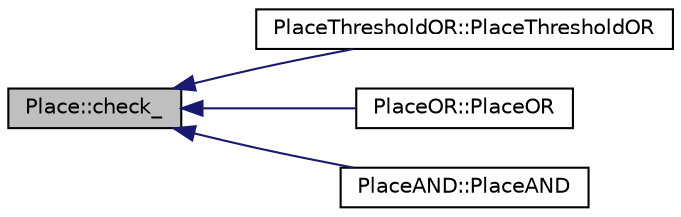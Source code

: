 digraph "Place::check_"
{
  edge [fontname="Helvetica",fontsize="10",labelfontname="Helvetica",labelfontsize="10"];
  node [fontname="Helvetica",fontsize="10",shape=record];
  rankdir="LR";
  Node1 [label="Place::check_",height=0.2,width=0.4,color="black", fillcolor="grey75", style="filled", fontcolor="black"];
  Node1 -> Node2 [dir="back",color="midnightblue",fontsize="10",style="solid",fontname="Helvetica"];
  Node2 [label="PlaceThresholdOR::PlaceThresholdOR",height=0.2,width=0.4,color="black", fillcolor="white", style="filled",URL="$d8/d96/class_place_threshold_o_r.html#a229828b9598d5ee6c40c48f156d7736b"];
  Node1 -> Node3 [dir="back",color="midnightblue",fontsize="10",style="solid",fontname="Helvetica"];
  Node3 [label="PlaceOR::PlaceOR",height=0.2,width=0.4,color="black", fillcolor="white", style="filled",URL="$d0/d60/class_place_o_r.html#a0f27b004fd33c2da254db6510a02df66"];
  Node1 -> Node4 [dir="back",color="midnightblue",fontsize="10",style="solid",fontname="Helvetica"];
  Node4 [label="PlaceAND::PlaceAND",height=0.2,width=0.4,color="black", fillcolor="white", style="filled",URL="$d4/df9/class_place_a_n_d.html#ab0f8312f3cf428d878d2f5f86d32fc03"];
}
